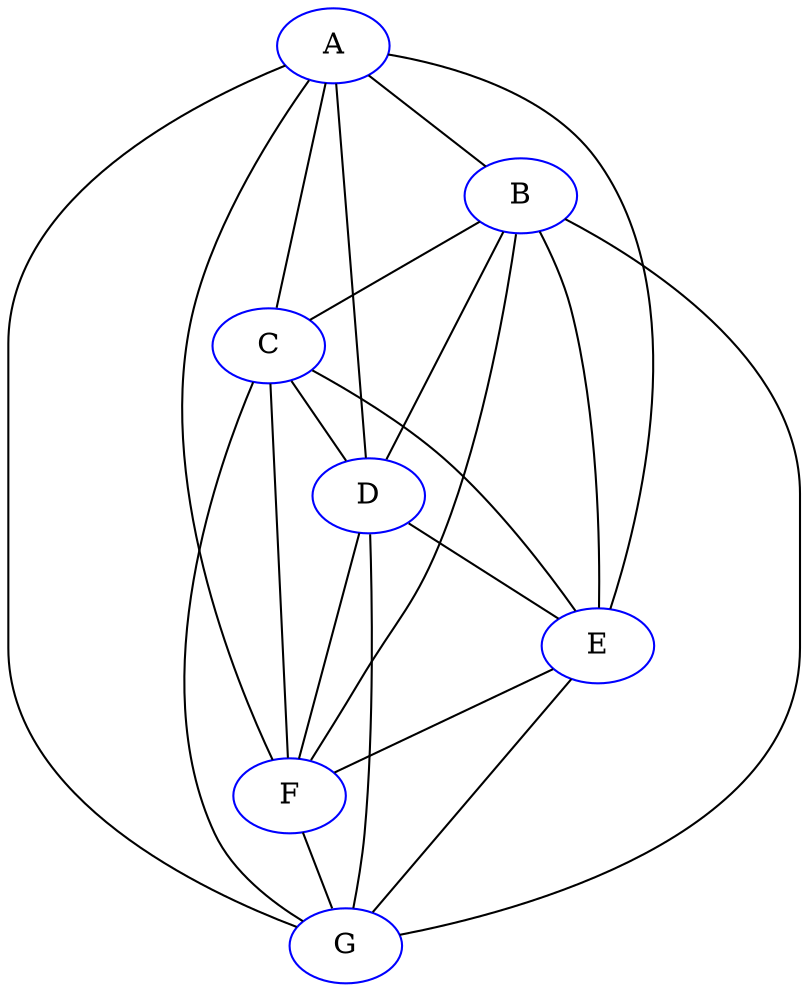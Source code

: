 graph {
	A [color=blue]
	A -- B;
	A [color=blue]
	A -- C;
	A [color=blue]
	A -- D;
	A [color=blue]
	A -- E;
	A [color=blue]
	A -- F;
	A [color=blue]
	A -- G;
	B [color=blue]
	B [color=blue]
	B -- C;
	B [color=blue]
	B -- D;
	B [color=blue]
	B -- E;
	B [color=blue]
	B -- F;
	B [color=blue]
	B -- G;
	C [color=blue]
	C [color=blue]
	C [color=blue]
	C -- D;
	C [color=blue]
	C -- E;
	C [color=blue]
	C -- F;
	C [color=blue]
	C -- G;
	D [color=blue]
	D [color=blue]
	D [color=blue]
	D [color=blue]
	D -- E;
	D [color=blue]
	D -- F;
	D [color=blue]
	D -- G;
	E [color=blue]
	E [color=blue]
	E [color=blue]
	E [color=blue]
	E [color=blue]
	E -- F;
	E [color=blue]
	E -- G;
	F [color=blue]
	F [color=blue]
	F [color=blue]
	F [color=blue]
	F [color=blue]
	F [color=blue]
	F -- G;
	G [color=blue]
	G [color=blue]
	G [color=blue]
	G [color=blue]
	G [color=blue]
	G [color=blue]
}